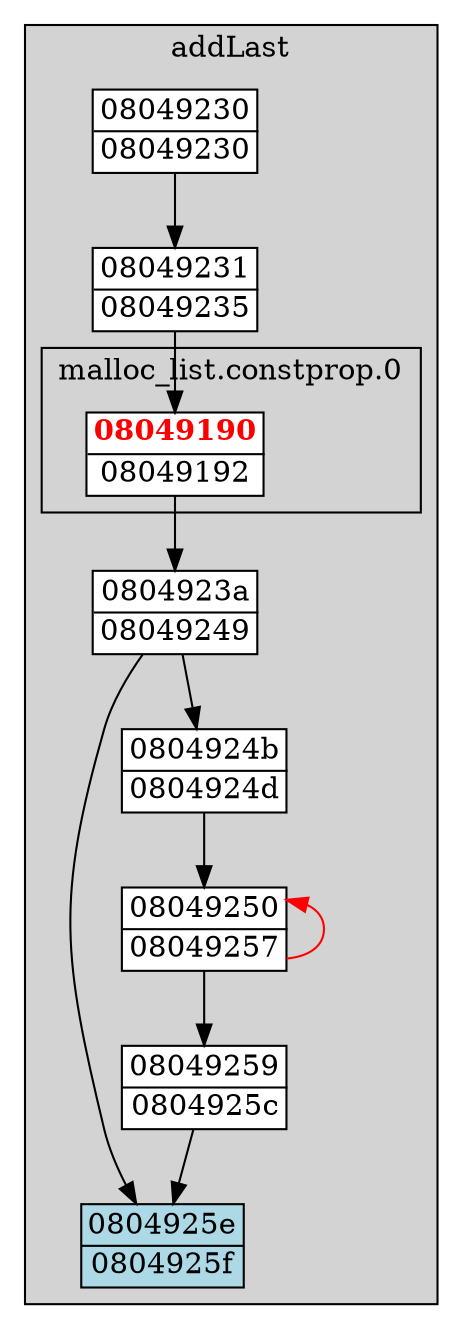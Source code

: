 digraph G {
node[fillcolor=white style="filled,solid" shape=none margin=0];
"08049190_08049235" -> "0804923a";
"08049259" -> "0804925e";
"08049250" -> "08049250" [dir=back color=red];
"08049250" -> "08049259";
"0804924b" -> "08049250";
"08049231" -> "08049190_08049235";
"08049230" -> "08049231";
"0804923a" -> "0804924b";
"0804923a" -> "0804925e";
subgraph "cluster_addLast" {
  style="filled,solid";
  color=black;
  fillcolor=lightgrey;
  label="addLast";"0804925e" [label=<<TABLE BORDER="1" CELLBORDER="0" CELLSPACING="0"><TR><TD>0804925e</TD></TR><HR/><TR><TD>0804925f</TD></TR></TABLE>> fillcolor=lightblue];
  "08049259" [label=<<TABLE BORDER="1" CELLBORDER="0" CELLSPACING="0"><TR><TD>08049259</TD></TR><HR/><TR><TD>0804925c</TD></TR></TABLE>>];
  "08049250" [label=<<TABLE BORDER="1" CELLBORDER="0" CELLSPACING="0"><TR><TD>08049250</TD></TR><HR/><TR><TD>08049257</TD></TR></TABLE>>];
  "0804924b" [label=<<TABLE BORDER="1" CELLBORDER="0" CELLSPACING="0"><TR><TD>0804924b</TD></TR><HR/><TR><TD>0804924d</TD></TR></TABLE>>];
  "0804923a" [label=<<TABLE BORDER="1" CELLBORDER="0" CELLSPACING="0"><TR><TD>0804923a</TD></TR><HR/><TR><TD>08049249</TD></TR></TABLE>>];
  "08049231" [label=<<TABLE BORDER="1" CELLBORDER="0" CELLSPACING="0"><TR><TD>08049231</TD></TR><HR/><TR><TD>08049235</TD></TR></TABLE>>];
  "08049230" [label=<<TABLE BORDER="1" CELLBORDER="0" CELLSPACING="0"><TR><TD>08049230</TD></TR><HR/><TR><TD>08049230</TD></TR></TABLE>>];
  subgraph "cluster_malloc_list.constprop.0_08049235" {
    style="filled,solid";
    color=black;
    fillcolor=lightgrey;
    label="malloc_list.constprop.0";"08049190_08049235" [label=<<TABLE BORDER="1" CELLBORDER="0" CELLSPACING="0"><TR><TD><FONT COLOR="red"><B>08049190</B></FONT></TD></TR><HR/><TR><TD>08049192</TD></TR></TABLE>>];
    }
}

}